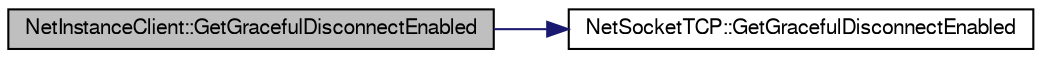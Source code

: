 digraph G
{
  edge [fontname="FreeSans",fontsize="10",labelfontname="FreeSans",labelfontsize="10"];
  node [fontname="FreeSans",fontsize="10",shape=record];
  rankdir=LR;
  Node1 [label="NetInstanceClient::GetGracefulDisconnectEnabled",height=0.2,width=0.4,color="black", fillcolor="grey75", style="filled" fontcolor="black"];
  Node1 -> Node2 [color="midnightblue",fontsize="10",style="solid",fontname="FreeSans"];
  Node2 [label="NetSocketTCP::GetGracefulDisconnectEnabled",height=0.2,width=0.4,color="black", fillcolor="white", style="filled",URL="$class_net_socket_t_c_p.html#a77f907a8a70394a942175a231a7adddf"];
}
